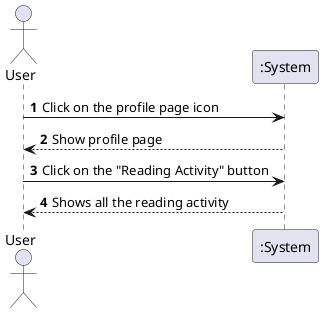 @startuml
'https://plantuml.com/sequence-diagram

autonumber

actor "User" as user
participant ":System" as sys

user -> sys: Click on the profile page icon
user <-- sys: Show profile page

user -> sys: Click on the "Reading Activity" button
user <-- sys: Shows all the reading activity

@enduml